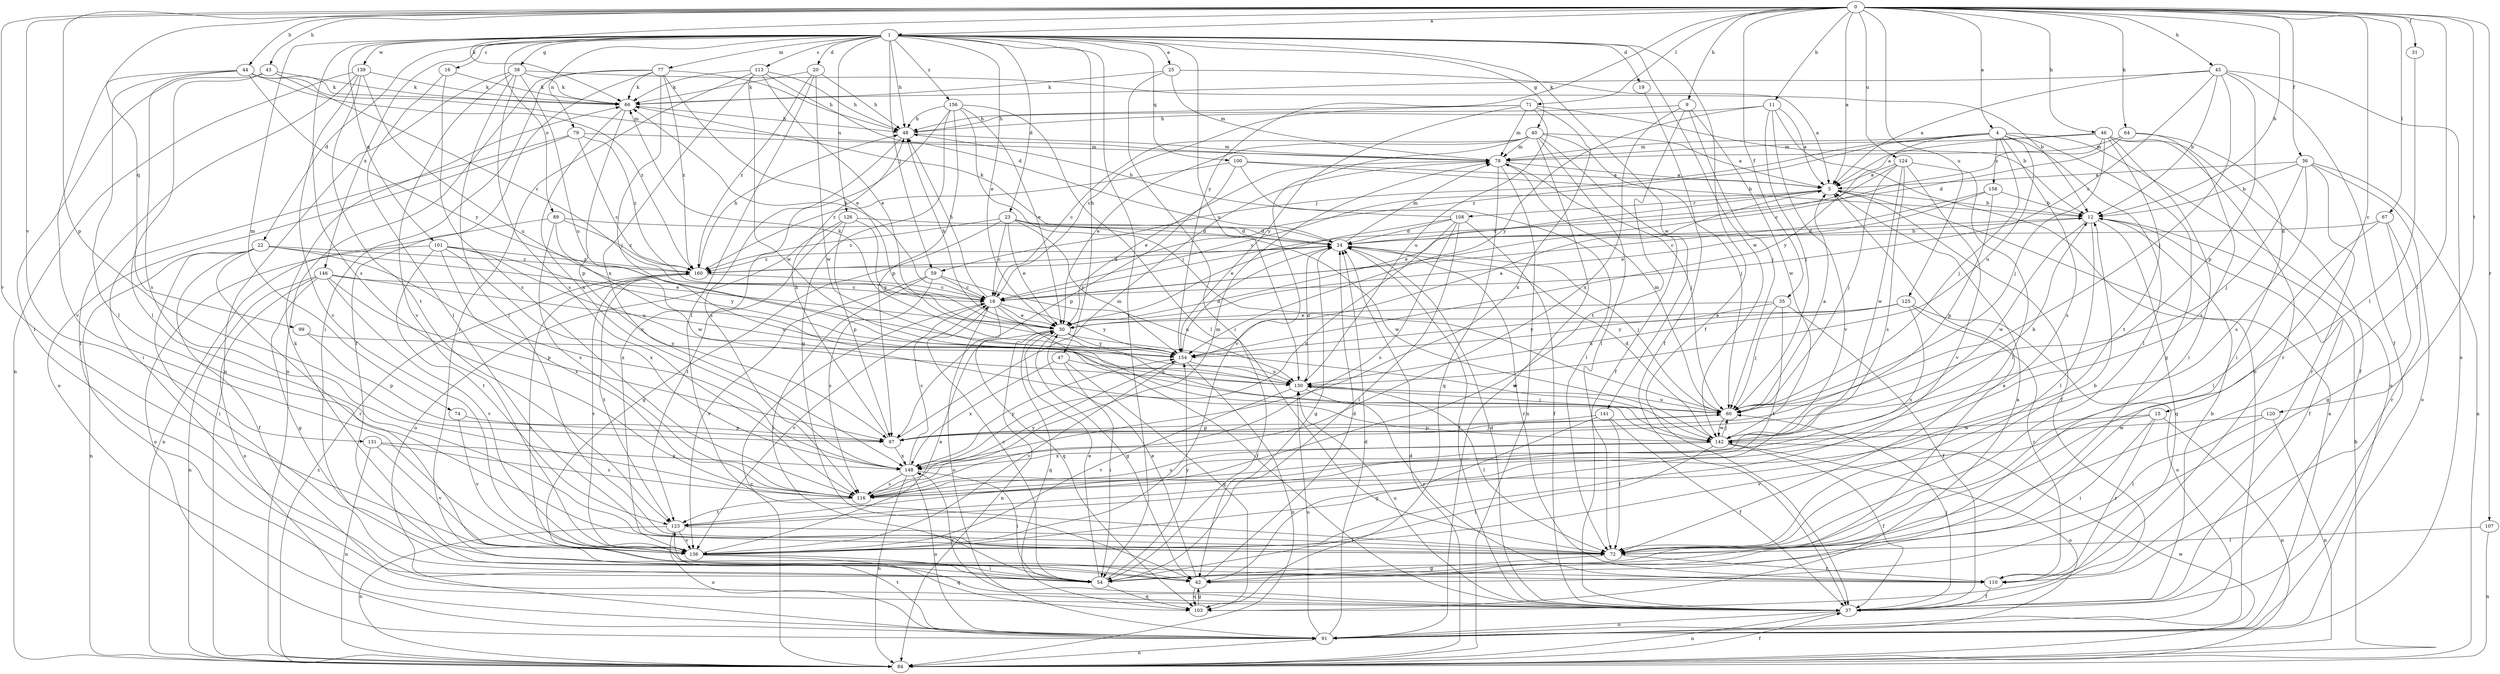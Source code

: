 strict digraph  {
0;
1;
4;
5;
9;
11;
12;
15;
16;
18;
19;
20;
22;
23;
24;
25;
30;
31;
35;
36;
37;
38;
40;
42;
43;
44;
45;
46;
47;
48;
54;
59;
60;
64;
66;
67;
71;
72;
74;
77;
78;
79;
84;
89;
91;
97;
99;
100;
101;
103;
107;
108;
110;
113;
116;
120;
123;
124;
125;
126;
130;
131;
136;
139;
141;
142;
146;
148;
154;
156;
158;
160;
0 -> 1  [label=a];
0 -> 4  [label=a];
0 -> 5  [label=a];
0 -> 9  [label=b];
0 -> 11  [label=b];
0 -> 12  [label=b];
0 -> 15  [label=c];
0 -> 31  [label=f];
0 -> 35  [label=f];
0 -> 36  [label=f];
0 -> 43  [label=h];
0 -> 44  [label=h];
0 -> 45  [label=h];
0 -> 46  [label=h];
0 -> 64  [label=k];
0 -> 66  [label=k];
0 -> 67  [label=l];
0 -> 71  [label=l];
0 -> 72  [label=l];
0 -> 97  [label=p];
0 -> 99  [label=q];
0 -> 107  [label=r];
0 -> 120  [label=t];
0 -> 124  [label=u];
0 -> 125  [label=u];
0 -> 131  [label=v];
0 -> 136  [label=v];
0 -> 154  [label=y];
1 -> 16  [label=c];
1 -> 19  [label=d];
1 -> 20  [label=d];
1 -> 22  [label=d];
1 -> 23  [label=d];
1 -> 25  [label=e];
1 -> 30  [label=e];
1 -> 37  [label=f];
1 -> 38  [label=g];
1 -> 40  [label=g];
1 -> 47  [label=h];
1 -> 48  [label=h];
1 -> 54  [label=i];
1 -> 59  [label=j];
1 -> 74  [label=m];
1 -> 77  [label=m];
1 -> 79  [label=n];
1 -> 89  [label=o];
1 -> 100  [label=q];
1 -> 101  [label=q];
1 -> 113  [label=s];
1 -> 116  [label=s];
1 -> 126  [label=u];
1 -> 130  [label=u];
1 -> 139  [label=w];
1 -> 141  [label=w];
1 -> 142  [label=w];
1 -> 146  [label=x];
1 -> 156  [label=z];
4 -> 42  [label=g];
4 -> 59  [label=j];
4 -> 60  [label=j];
4 -> 72  [label=l];
4 -> 78  [label=m];
4 -> 91  [label=o];
4 -> 116  [label=s];
4 -> 130  [label=u];
4 -> 154  [label=y];
4 -> 158  [label=z];
4 -> 160  [label=z];
5 -> 12  [label=b];
5 -> 18  [label=c];
5 -> 30  [label=e];
5 -> 37  [label=f];
5 -> 108  [label=r];
9 -> 48  [label=h];
9 -> 60  [label=j];
9 -> 123  [label=t];
9 -> 142  [label=w];
9 -> 148  [label=x];
11 -> 5  [label=a];
11 -> 48  [label=h];
11 -> 60  [label=j];
11 -> 91  [label=o];
11 -> 136  [label=v];
11 -> 154  [label=y];
12 -> 24  [label=d];
12 -> 37  [label=f];
12 -> 72  [label=l];
12 -> 103  [label=q];
12 -> 142  [label=w];
15 -> 54  [label=i];
15 -> 84  [label=n];
15 -> 110  [label=r];
15 -> 136  [label=v];
15 -> 142  [label=w];
16 -> 66  [label=k];
16 -> 72  [label=l];
16 -> 116  [label=s];
18 -> 30  [label=e];
18 -> 37  [label=f];
18 -> 48  [label=h];
18 -> 66  [label=k];
18 -> 91  [label=o];
18 -> 103  [label=q];
18 -> 136  [label=v];
18 -> 154  [label=y];
19 -> 37  [label=f];
20 -> 48  [label=h];
20 -> 66  [label=k];
20 -> 72  [label=l];
20 -> 142  [label=w];
20 -> 160  [label=z];
22 -> 30  [label=e];
22 -> 37  [label=f];
22 -> 54  [label=i];
22 -> 84  [label=n];
22 -> 110  [label=r];
22 -> 148  [label=x];
22 -> 160  [label=z];
23 -> 18  [label=c];
23 -> 24  [label=d];
23 -> 30  [label=e];
23 -> 42  [label=g];
23 -> 142  [label=w];
23 -> 154  [label=y];
23 -> 160  [label=z];
24 -> 12  [label=b];
24 -> 37  [label=f];
24 -> 42  [label=g];
24 -> 60  [label=j];
24 -> 66  [label=k];
24 -> 78  [label=m];
24 -> 110  [label=r];
24 -> 160  [label=z];
25 -> 5  [label=a];
25 -> 54  [label=i];
25 -> 66  [label=k];
25 -> 78  [label=m];
30 -> 42  [label=g];
30 -> 48  [label=h];
30 -> 84  [label=n];
30 -> 103  [label=q];
30 -> 142  [label=w];
30 -> 154  [label=y];
31 -> 72  [label=l];
35 -> 30  [label=e];
35 -> 37  [label=f];
35 -> 60  [label=j];
35 -> 123  [label=t];
35 -> 154  [label=y];
36 -> 5  [label=a];
36 -> 12  [label=b];
36 -> 60  [label=j];
36 -> 84  [label=n];
36 -> 91  [label=o];
36 -> 110  [label=r];
36 -> 116  [label=s];
37 -> 12  [label=b];
37 -> 24  [label=d];
37 -> 60  [label=j];
37 -> 84  [label=n];
37 -> 91  [label=o];
37 -> 130  [label=u];
37 -> 148  [label=x];
38 -> 12  [label=b];
38 -> 66  [label=k];
38 -> 72  [label=l];
38 -> 84  [label=n];
38 -> 116  [label=s];
38 -> 130  [label=u];
38 -> 136  [label=v];
40 -> 5  [label=a];
40 -> 18  [label=c];
40 -> 30  [label=e];
40 -> 37  [label=f];
40 -> 60  [label=j];
40 -> 72  [label=l];
40 -> 78  [label=m];
40 -> 91  [label=o];
40 -> 136  [label=v];
42 -> 24  [label=d];
42 -> 30  [label=e];
42 -> 66  [label=k];
42 -> 103  [label=q];
43 -> 18  [label=c];
43 -> 54  [label=i];
43 -> 66  [label=k];
43 -> 72  [label=l];
44 -> 66  [label=k];
44 -> 72  [label=l];
44 -> 78  [label=m];
44 -> 116  [label=s];
44 -> 136  [label=v];
44 -> 154  [label=y];
44 -> 160  [label=z];
45 -> 5  [label=a];
45 -> 12  [label=b];
45 -> 18  [label=c];
45 -> 37  [label=f];
45 -> 60  [label=j];
45 -> 66  [label=k];
45 -> 91  [label=o];
45 -> 97  [label=p];
46 -> 5  [label=a];
46 -> 18  [label=c];
46 -> 37  [label=f];
46 -> 54  [label=i];
46 -> 60  [label=j];
46 -> 78  [label=m];
46 -> 110  [label=r];
46 -> 123  [label=t];
47 -> 54  [label=i];
47 -> 103  [label=q];
47 -> 130  [label=u];
47 -> 148  [label=x];
48 -> 78  [label=m];
48 -> 116  [label=s];
54 -> 5  [label=a];
54 -> 18  [label=c];
54 -> 30  [label=e];
54 -> 103  [label=q];
54 -> 154  [label=y];
59 -> 18  [label=c];
59 -> 54  [label=i];
59 -> 116  [label=s];
59 -> 130  [label=u];
59 -> 136  [label=v];
60 -> 5  [label=a];
60 -> 78  [label=m];
60 -> 97  [label=p];
60 -> 130  [label=u];
60 -> 142  [label=w];
64 -> 24  [label=d];
64 -> 54  [label=i];
64 -> 78  [label=m];
64 -> 116  [label=s];
66 -> 48  [label=h];
66 -> 97  [label=p];
66 -> 148  [label=x];
67 -> 24  [label=d];
67 -> 42  [label=g];
67 -> 72  [label=l];
67 -> 110  [label=r];
71 -> 12  [label=b];
71 -> 18  [label=c];
71 -> 48  [label=h];
71 -> 78  [label=m];
71 -> 130  [label=u];
71 -> 148  [label=x];
71 -> 154  [label=y];
72 -> 12  [label=b];
72 -> 42  [label=g];
72 -> 110  [label=r];
74 -> 97  [label=p];
74 -> 136  [label=v];
77 -> 30  [label=e];
77 -> 37  [label=f];
77 -> 48  [label=h];
77 -> 54  [label=i];
77 -> 60  [label=j];
77 -> 66  [label=k];
77 -> 84  [label=n];
77 -> 160  [label=z];
78 -> 5  [label=a];
78 -> 30  [label=e];
78 -> 60  [label=j];
78 -> 84  [label=n];
78 -> 103  [label=q];
79 -> 18  [label=c];
79 -> 54  [label=i];
79 -> 78  [label=m];
79 -> 91  [label=o];
79 -> 160  [label=z];
84 -> 12  [label=b];
84 -> 18  [label=c];
84 -> 24  [label=d];
84 -> 37  [label=f];
84 -> 142  [label=w];
84 -> 160  [label=z];
89 -> 24  [label=d];
89 -> 84  [label=n];
89 -> 116  [label=s];
89 -> 142  [label=w];
89 -> 160  [label=z];
91 -> 5  [label=a];
91 -> 24  [label=d];
91 -> 84  [label=n];
91 -> 123  [label=t];
91 -> 130  [label=u];
97 -> 48  [label=h];
97 -> 60  [label=j];
97 -> 78  [label=m];
97 -> 148  [label=x];
99 -> 97  [label=p];
99 -> 154  [label=y];
100 -> 5  [label=a];
100 -> 12  [label=b];
100 -> 72  [label=l];
100 -> 97  [label=p];
100 -> 160  [label=z];
101 -> 91  [label=o];
101 -> 116  [label=s];
101 -> 123  [label=t];
101 -> 130  [label=u];
101 -> 148  [label=x];
101 -> 154  [label=y];
101 -> 160  [label=z];
103 -> 5  [label=a];
103 -> 42  [label=g];
107 -> 72  [label=l];
107 -> 84  [label=n];
108 -> 24  [label=d];
108 -> 30  [label=e];
108 -> 37  [label=f];
108 -> 48  [label=h];
108 -> 54  [label=i];
108 -> 116  [label=s];
108 -> 148  [label=x];
110 -> 37  [label=f];
110 -> 160  [label=z];
113 -> 24  [label=d];
113 -> 30  [label=e];
113 -> 48  [label=h];
113 -> 54  [label=i];
113 -> 66  [label=k];
113 -> 142  [label=w];
113 -> 148  [label=x];
116 -> 78  [label=m];
116 -> 123  [label=t];
116 -> 154  [label=y];
120 -> 72  [label=l];
120 -> 84  [label=n];
120 -> 142  [label=w];
123 -> 72  [label=l];
123 -> 84  [label=n];
123 -> 91  [label=o];
123 -> 136  [label=v];
124 -> 5  [label=a];
124 -> 18  [label=c];
124 -> 60  [label=j];
124 -> 72  [label=l];
124 -> 116  [label=s];
124 -> 136  [label=v];
124 -> 142  [label=w];
125 -> 30  [label=e];
125 -> 91  [label=o];
125 -> 110  [label=r];
125 -> 116  [label=s];
125 -> 130  [label=u];
125 -> 154  [label=y];
126 -> 24  [label=d];
126 -> 91  [label=o];
126 -> 97  [label=p];
126 -> 123  [label=t];
126 -> 154  [label=y];
130 -> 24  [label=d];
130 -> 60  [label=j];
130 -> 72  [label=l];
130 -> 110  [label=r];
130 -> 136  [label=v];
131 -> 84  [label=n];
131 -> 116  [label=s];
131 -> 136  [label=v];
131 -> 148  [label=x];
136 -> 30  [label=e];
136 -> 54  [label=i];
136 -> 103  [label=q];
139 -> 37  [label=f];
139 -> 66  [label=k];
139 -> 84  [label=n];
139 -> 123  [label=t];
139 -> 130  [label=u];
139 -> 136  [label=v];
141 -> 37  [label=f];
141 -> 42  [label=g];
141 -> 72  [label=l];
141 -> 97  [label=p];
142 -> 12  [label=b];
142 -> 24  [label=d];
142 -> 37  [label=f];
142 -> 54  [label=i];
142 -> 60  [label=j];
142 -> 91  [label=o];
142 -> 116  [label=s];
142 -> 148  [label=x];
146 -> 18  [label=c];
146 -> 42  [label=g];
146 -> 84  [label=n];
146 -> 91  [label=o];
146 -> 97  [label=p];
146 -> 130  [label=u];
146 -> 136  [label=v];
148 -> 18  [label=c];
148 -> 54  [label=i];
148 -> 84  [label=n];
148 -> 91  [label=o];
148 -> 116  [label=s];
148 -> 154  [label=y];
154 -> 5  [label=a];
154 -> 24  [label=d];
154 -> 66  [label=k];
154 -> 84  [label=n];
154 -> 130  [label=u];
154 -> 136  [label=v];
156 -> 30  [label=e];
156 -> 42  [label=g];
156 -> 48  [label=h];
156 -> 60  [label=j];
156 -> 72  [label=l];
156 -> 97  [label=p];
156 -> 136  [label=v];
158 -> 12  [label=b];
158 -> 18  [label=c];
158 -> 30  [label=e];
158 -> 97  [label=p];
160 -> 18  [label=c];
160 -> 24  [label=d];
160 -> 48  [label=h];
160 -> 123  [label=t];
160 -> 136  [label=v];
}
